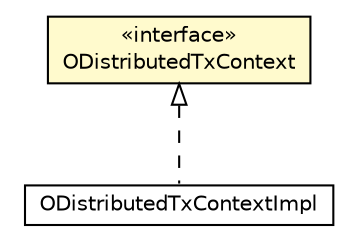#!/usr/local/bin/dot
#
# Class diagram 
# Generated by UMLGraph version R5_6-24-gf6e263 (http://www.umlgraph.org/)
#

digraph G {
	edge [fontname="Helvetica",fontsize=10,labelfontname="Helvetica",labelfontsize=10];
	node [fontname="Helvetica",fontsize=10,shape=plaintext];
	nodesep=0.25;
	ranksep=0.5;
	// com.orientechnologies.orient.server.distributed.ODistributedTxContext
	c1586728 [label=<<table title="com.orientechnologies.orient.server.distributed.ODistributedTxContext" border="0" cellborder="1" cellspacing="0" cellpadding="2" port="p" bgcolor="lemonChiffon" href="./ODistributedTxContext.html">
		<tr><td><table border="0" cellspacing="0" cellpadding="1">
<tr><td align="center" balign="center"> &#171;interface&#187; </td></tr>
<tr><td align="center" balign="center"> ODistributedTxContext </td></tr>
		</table></td></tr>
		</table>>, URL="./ODistributedTxContext.html", fontname="Helvetica", fontcolor="black", fontsize=10.0];
	// com.orientechnologies.orient.server.distributed.impl.ODistributedTxContextImpl
	c1586975 [label=<<table title="com.orientechnologies.orient.server.distributed.impl.ODistributedTxContextImpl" border="0" cellborder="1" cellspacing="0" cellpadding="2" port="p" href="./impl/ODistributedTxContextImpl.html">
		<tr><td><table border="0" cellspacing="0" cellpadding="1">
<tr><td align="center" balign="center"> ODistributedTxContextImpl </td></tr>
		</table></td></tr>
		</table>>, URL="./impl/ODistributedTxContextImpl.html", fontname="Helvetica", fontcolor="black", fontsize=10.0];
	//com.orientechnologies.orient.server.distributed.impl.ODistributedTxContextImpl implements com.orientechnologies.orient.server.distributed.ODistributedTxContext
	c1586728:p -> c1586975:p [dir=back,arrowtail=empty,style=dashed];
}

